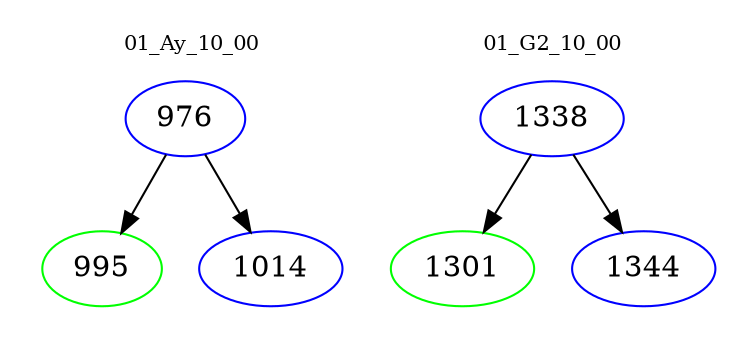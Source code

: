 digraph{
subgraph cluster_0 {
color = white
label = "01_Ay_10_00";
fontsize=10;
T0_976 [label="976", color="blue"]
T0_976 -> T0_995 [color="black"]
T0_995 [label="995", color="green"]
T0_976 -> T0_1014 [color="black"]
T0_1014 [label="1014", color="blue"]
}
subgraph cluster_1 {
color = white
label = "01_G2_10_00";
fontsize=10;
T1_1338 [label="1338", color="blue"]
T1_1338 -> T1_1301 [color="black"]
T1_1301 [label="1301", color="green"]
T1_1338 -> T1_1344 [color="black"]
T1_1344 [label="1344", color="blue"]
}
}
